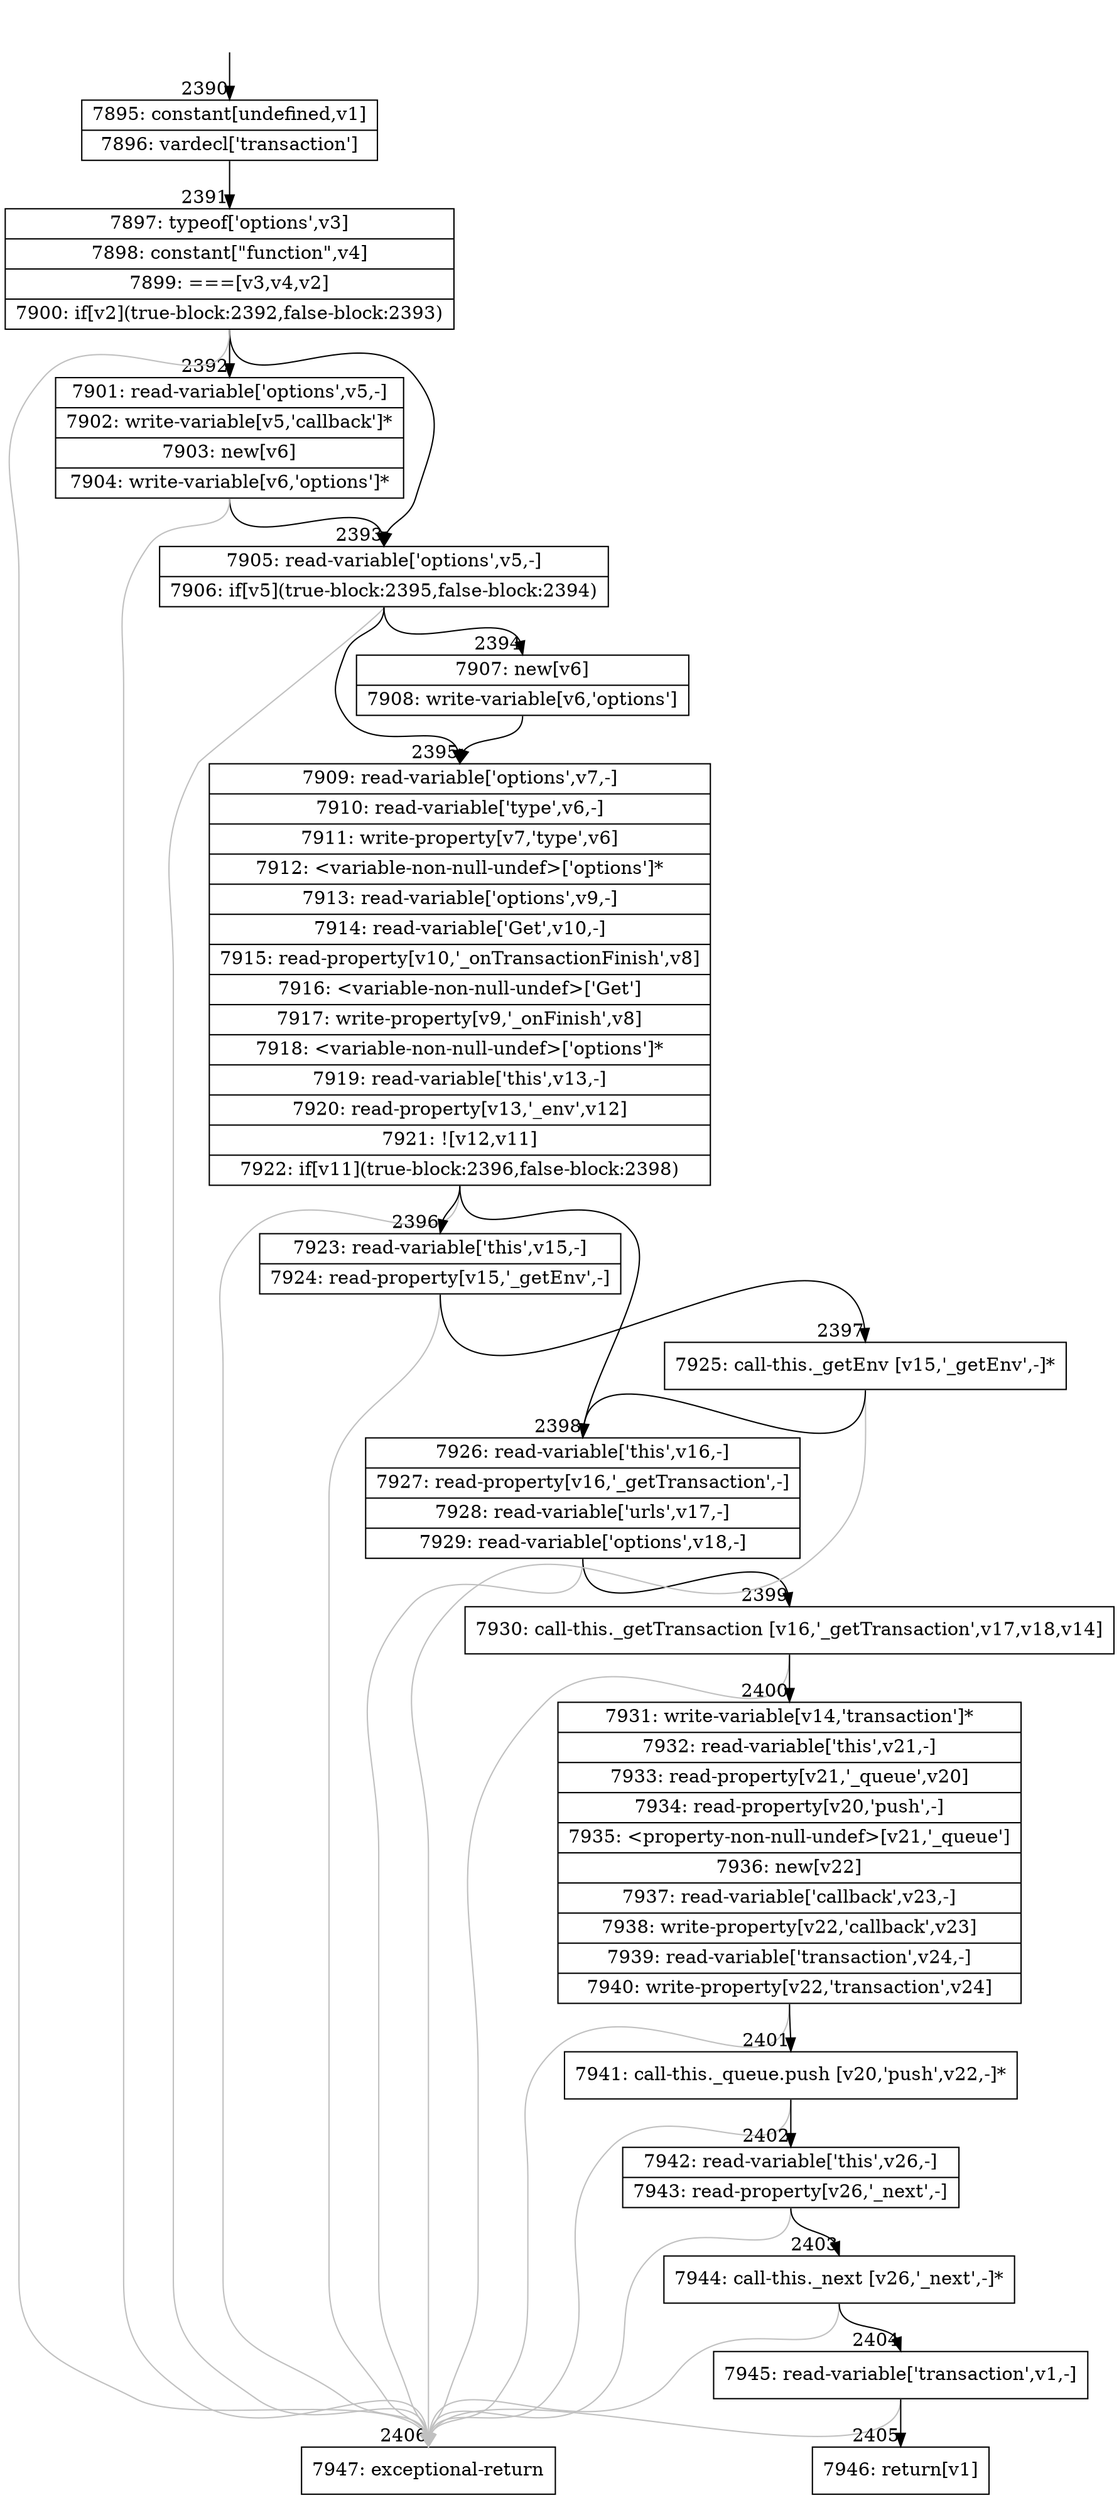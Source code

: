 digraph {
rankdir="TD"
BB_entry117[shape=none,label=""];
BB_entry117 -> BB2390 [tailport=s, headport=n, headlabel="    2390"]
BB2390 [shape=record label="{7895: constant[undefined,v1]|7896: vardecl['transaction']}" ] 
BB2390 -> BB2391 [tailport=s, headport=n, headlabel="      2391"]
BB2391 [shape=record label="{7897: typeof['options',v3]|7898: constant[\"function\",v4]|7899: ===[v3,v4,v2]|7900: if[v2](true-block:2392,false-block:2393)}" ] 
BB2391 -> BB2392 [tailport=s, headport=n, headlabel="      2392"]
BB2391 -> BB2393 [tailport=s, headport=n, headlabel="      2393"]
BB2391 -> BB2406 [tailport=s, headport=n, color=gray, headlabel="      2406"]
BB2392 [shape=record label="{7901: read-variable['options',v5,-]|7902: write-variable[v5,'callback']*|7903: new[v6]|7904: write-variable[v6,'options']*}" ] 
BB2392 -> BB2393 [tailport=s, headport=n]
BB2392 -> BB2406 [tailport=s, headport=n, color=gray]
BB2393 [shape=record label="{7905: read-variable['options',v5,-]|7906: if[v5](true-block:2395,false-block:2394)}" ] 
BB2393 -> BB2395 [tailport=s, headport=n, headlabel="      2395"]
BB2393 -> BB2394 [tailport=s, headport=n, headlabel="      2394"]
BB2393 -> BB2406 [tailport=s, headport=n, color=gray]
BB2394 [shape=record label="{7907: new[v6]|7908: write-variable[v6,'options']}" ] 
BB2394 -> BB2395 [tailport=s, headport=n]
BB2395 [shape=record label="{7909: read-variable['options',v7,-]|7910: read-variable['type',v6,-]|7911: write-property[v7,'type',v6]|7912: \<variable-non-null-undef\>['options']*|7913: read-variable['options',v9,-]|7914: read-variable['Get',v10,-]|7915: read-property[v10,'_onTransactionFinish',v8]|7916: \<variable-non-null-undef\>['Get']|7917: write-property[v9,'_onFinish',v8]|7918: \<variable-non-null-undef\>['options']*|7919: read-variable['this',v13,-]|7920: read-property[v13,'_env',v12]|7921: ![v12,v11]|7922: if[v11](true-block:2396,false-block:2398)}" ] 
BB2395 -> BB2396 [tailport=s, headport=n, headlabel="      2396"]
BB2395 -> BB2398 [tailport=s, headport=n, headlabel="      2398"]
BB2395 -> BB2406 [tailport=s, headport=n, color=gray]
BB2396 [shape=record label="{7923: read-variable['this',v15,-]|7924: read-property[v15,'_getEnv',-]}" ] 
BB2396 -> BB2397 [tailport=s, headport=n, headlabel="      2397"]
BB2396 -> BB2406 [tailport=s, headport=n, color=gray]
BB2397 [shape=record label="{7925: call-this._getEnv [v15,'_getEnv',-]*}" ] 
BB2397 -> BB2398 [tailport=s, headport=n]
BB2397 -> BB2406 [tailport=s, headport=n, color=gray]
BB2398 [shape=record label="{7926: read-variable['this',v16,-]|7927: read-property[v16,'_getTransaction',-]|7928: read-variable['urls',v17,-]|7929: read-variable['options',v18,-]}" ] 
BB2398 -> BB2399 [tailport=s, headport=n, headlabel="      2399"]
BB2398 -> BB2406 [tailport=s, headport=n, color=gray]
BB2399 [shape=record label="{7930: call-this._getTransaction [v16,'_getTransaction',v17,v18,v14]}" ] 
BB2399 -> BB2400 [tailport=s, headport=n, headlabel="      2400"]
BB2399 -> BB2406 [tailport=s, headport=n, color=gray]
BB2400 [shape=record label="{7931: write-variable[v14,'transaction']*|7932: read-variable['this',v21,-]|7933: read-property[v21,'_queue',v20]|7934: read-property[v20,'push',-]|7935: \<property-non-null-undef\>[v21,'_queue']|7936: new[v22]|7937: read-variable['callback',v23,-]|7938: write-property[v22,'callback',v23]|7939: read-variable['transaction',v24,-]|7940: write-property[v22,'transaction',v24]}" ] 
BB2400 -> BB2401 [tailport=s, headport=n, headlabel="      2401"]
BB2400 -> BB2406 [tailport=s, headport=n, color=gray]
BB2401 [shape=record label="{7941: call-this._queue.push [v20,'push',v22,-]*}" ] 
BB2401 -> BB2402 [tailport=s, headport=n, headlabel="      2402"]
BB2401 -> BB2406 [tailport=s, headport=n, color=gray]
BB2402 [shape=record label="{7942: read-variable['this',v26,-]|7943: read-property[v26,'_next',-]}" ] 
BB2402 -> BB2403 [tailport=s, headport=n, headlabel="      2403"]
BB2402 -> BB2406 [tailport=s, headport=n, color=gray]
BB2403 [shape=record label="{7944: call-this._next [v26,'_next',-]*}" ] 
BB2403 -> BB2404 [tailport=s, headport=n, headlabel="      2404"]
BB2403 -> BB2406 [tailport=s, headport=n, color=gray]
BB2404 [shape=record label="{7945: read-variable['transaction',v1,-]}" ] 
BB2404 -> BB2405 [tailport=s, headport=n, headlabel="      2405"]
BB2404 -> BB2406 [tailport=s, headport=n, color=gray]
BB2405 [shape=record label="{7946: return[v1]}" ] 
BB2406 [shape=record label="{7947: exceptional-return}" ] 
//#$~ 4212
}

